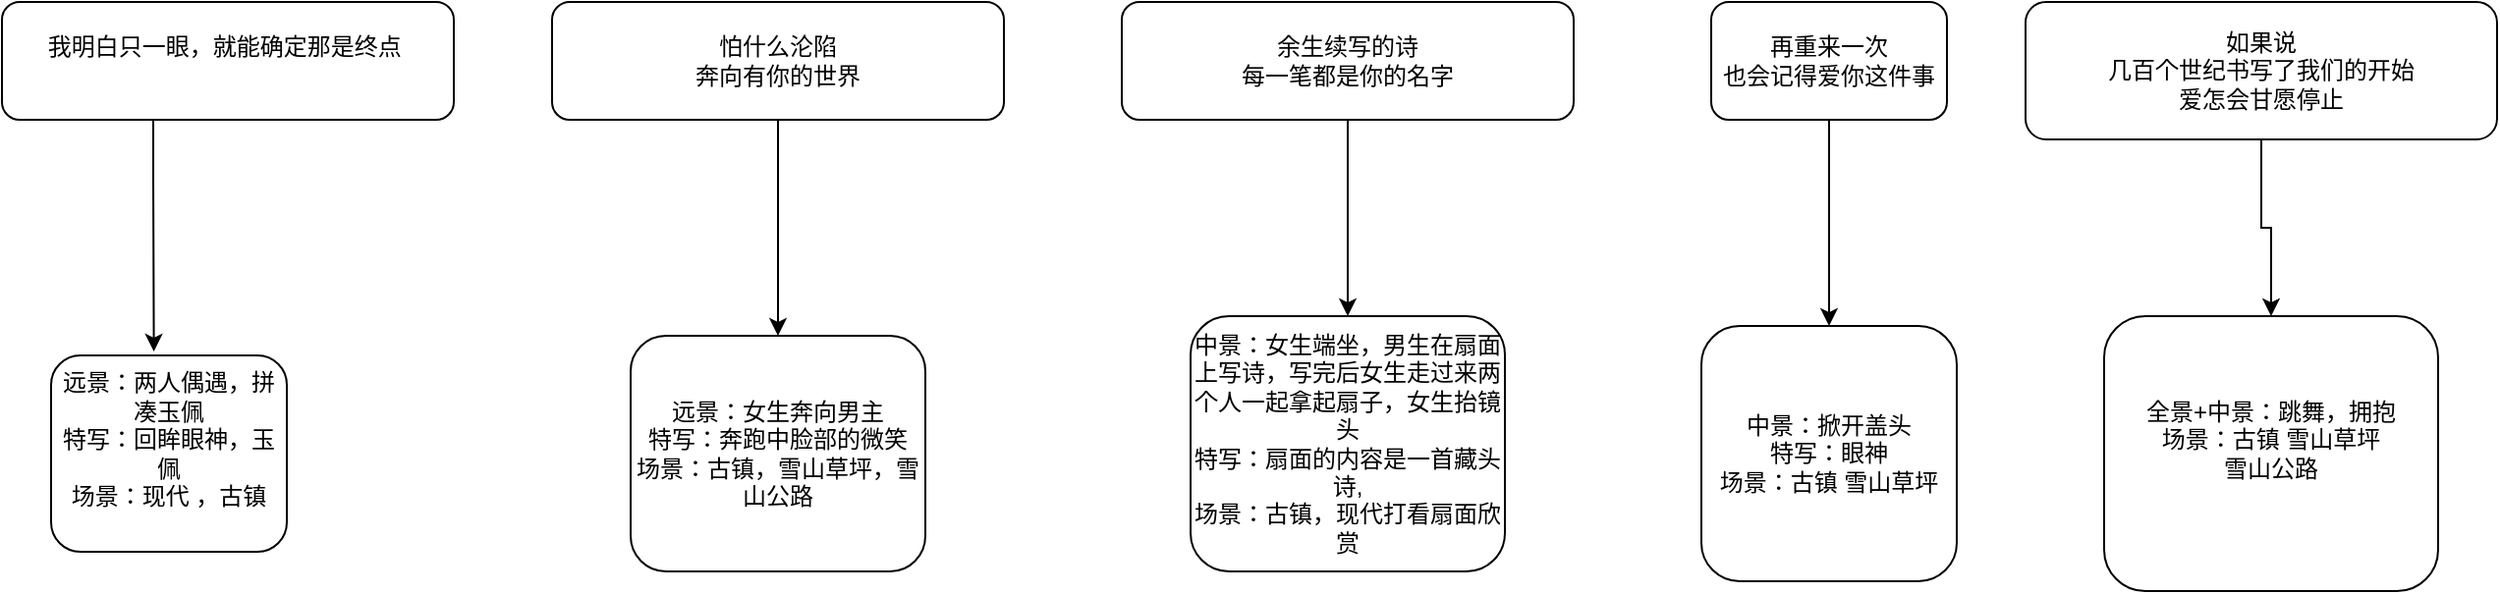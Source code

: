 <mxfile version="24.8.3">
  <diagram name="第 1 页" id="egtoDutuD6MqKTcBQQqh">
    <mxGraphModel dx="1364" dy="766" grid="1" gridSize="10" guides="1" tooltips="1" connect="1" arrows="1" fold="1" page="1" pageScale="1" pageWidth="827" pageHeight="1169" math="0" shadow="0">
      <root>
        <mxCell id="0" />
        <mxCell id="1" parent="0" />
        <mxCell id="fOqt1Nu75RPEKhDrR_KH-3" value="" style="edgeStyle=orthogonalEdgeStyle;rounded=0;orthogonalLoop=1;jettySize=auto;html=1;entryX=0.436;entryY=-0.02;entryDx=0;entryDy=0;entryPerimeter=0;" edge="1" parent="1" source="fOqt1Nu75RPEKhDrR_KH-1" target="fOqt1Nu75RPEKhDrR_KH-5">
          <mxGeometry relative="1" as="geometry">
            <mxPoint x="110" y="350" as="targetPoint" />
            <Array as="points">
              <mxPoint x="147" y="260" />
              <mxPoint x="147" y="260" />
            </Array>
          </mxGeometry>
        </mxCell>
        <mxCell id="fOqt1Nu75RPEKhDrR_KH-1" value="我明白只一眼，就能确定那是终点&amp;nbsp;&lt;div&gt;&lt;br/&gt;&lt;/div&gt;" style="rounded=1;whiteSpace=wrap;html=1;" vertex="1" parent="1">
          <mxGeometry x="70" y="170" width="230" height="60" as="geometry" />
        </mxCell>
        <mxCell id="fOqt1Nu75RPEKhDrR_KH-5" value="远景：两人偶遇，拼凑玉佩&lt;div&gt;特写：回眸眼神，玉佩&lt;/div&gt;&lt;div&gt;场景：现代 ，古镇&lt;/div&gt;&lt;div&gt;&lt;br&gt;&lt;/div&gt;" style="rounded=1;whiteSpace=wrap;html=1;" vertex="1" parent="1">
          <mxGeometry x="95" y="350" width="120" height="100" as="geometry" />
        </mxCell>
        <mxCell id="fOqt1Nu75RPEKhDrR_KH-13" value="" style="edgeStyle=orthogonalEdgeStyle;rounded=0;orthogonalLoop=1;jettySize=auto;html=1;" edge="1" parent="1" source="fOqt1Nu75RPEKhDrR_KH-6" target="fOqt1Nu75RPEKhDrR_KH-12">
          <mxGeometry relative="1" as="geometry" />
        </mxCell>
        <mxCell id="fOqt1Nu75RPEKhDrR_KH-6" value="&lt;div&gt;怕什么沦陷&lt;br/&gt;奔向有你的世界&lt;/div&gt;" style="rounded=1;whiteSpace=wrap;html=1;" vertex="1" parent="1">
          <mxGeometry x="350" y="170" width="230" height="60" as="geometry" />
        </mxCell>
        <mxCell id="fOqt1Nu75RPEKhDrR_KH-14" style="edgeStyle=orthogonalEdgeStyle;rounded=0;orthogonalLoop=1;jettySize=auto;html=1;" edge="1" parent="1" source="fOqt1Nu75RPEKhDrR_KH-8">
          <mxGeometry relative="1" as="geometry">
            <mxPoint x="755" y="330" as="targetPoint" />
          </mxGeometry>
        </mxCell>
        <mxCell id="fOqt1Nu75RPEKhDrR_KH-8" value="余生续写的诗&lt;br/&gt;每一笔都是你的名字" style="rounded=1;whiteSpace=wrap;html=1;" vertex="1" parent="1">
          <mxGeometry x="640" y="170" width="230" height="60" as="geometry" />
        </mxCell>
        <mxCell id="fOqt1Nu75RPEKhDrR_KH-17" value="" style="edgeStyle=orthogonalEdgeStyle;rounded=0;orthogonalLoop=1;jettySize=auto;html=1;" edge="1" parent="1" source="fOqt1Nu75RPEKhDrR_KH-9" target="fOqt1Nu75RPEKhDrR_KH-16">
          <mxGeometry relative="1" as="geometry" />
        </mxCell>
        <mxCell id="fOqt1Nu75RPEKhDrR_KH-9" value="再重来一次&lt;br/&gt;也会记得爱你这件事" style="whiteSpace=wrap;html=1;rounded=1;" vertex="1" parent="1">
          <mxGeometry x="940" y="170" width="120" height="60" as="geometry" />
        </mxCell>
        <mxCell id="fOqt1Nu75RPEKhDrR_KH-21" value="" style="edgeStyle=orthogonalEdgeStyle;rounded=0;orthogonalLoop=1;jettySize=auto;html=1;" edge="1" parent="1" source="fOqt1Nu75RPEKhDrR_KH-11" target="fOqt1Nu75RPEKhDrR_KH-20">
          <mxGeometry relative="1" as="geometry" />
        </mxCell>
        <mxCell id="fOqt1Nu75RPEKhDrR_KH-11" value="如果说&lt;br/&gt;几百个世纪书写了我们的开始&lt;br/&gt;爱怎会甘愿停止" style="whiteSpace=wrap;html=1;rounded=1;" vertex="1" parent="1">
          <mxGeometry x="1100" y="170" width="240" height="70" as="geometry" />
        </mxCell>
        <mxCell id="fOqt1Nu75RPEKhDrR_KH-12" value="远景：女生奔向男主&lt;div&gt;特写：奔跑中脸部的微笑&lt;/div&gt;&lt;div&gt;场景：古镇，雪山草坪，雪山公路&lt;/div&gt;" style="whiteSpace=wrap;html=1;rounded=1;" vertex="1" parent="1">
          <mxGeometry x="390" y="340" width="150" height="120" as="geometry" />
        </mxCell>
        <mxCell id="fOqt1Nu75RPEKhDrR_KH-15" value="&lt;div&gt;中景：女生端坐，&lt;span style=&quot;background-color: initial;&quot;&gt;男生在扇面上写诗，写完后女生走过来两个人一起拿起扇子，女生抬镜头&lt;/span&gt;&lt;/div&gt;&lt;div&gt;特写：扇面的内容是一首藏头诗,&lt;/div&gt;&lt;div&gt;场景：古镇，现代打看扇面欣赏&lt;/div&gt;" style="whiteSpace=wrap;html=1;rounded=1;" vertex="1" parent="1">
          <mxGeometry x="675" y="330" width="160" height="130" as="geometry" />
        </mxCell>
        <mxCell id="fOqt1Nu75RPEKhDrR_KH-16" value="中景：掀开盖头&lt;div&gt;特写：眼神&lt;/div&gt;&lt;div&gt;场景：古镇 雪山草坪&lt;/div&gt;" style="whiteSpace=wrap;html=1;rounded=1;" vertex="1" parent="1">
          <mxGeometry x="935" y="335" width="130" height="130" as="geometry" />
        </mxCell>
        <mxCell id="fOqt1Nu75RPEKhDrR_KH-20" value="全景+中景：跳舞，拥抱&lt;div&gt;场景：古镇 雪山草坪&lt;/div&gt;&lt;div&gt;雪山公路&lt;/div&gt;&lt;div&gt;&lt;br&gt;&lt;/div&gt;" style="whiteSpace=wrap;html=1;rounded=1;" vertex="1" parent="1">
          <mxGeometry x="1140" y="330" width="170" height="140" as="geometry" />
        </mxCell>
      </root>
    </mxGraphModel>
  </diagram>
</mxfile>
